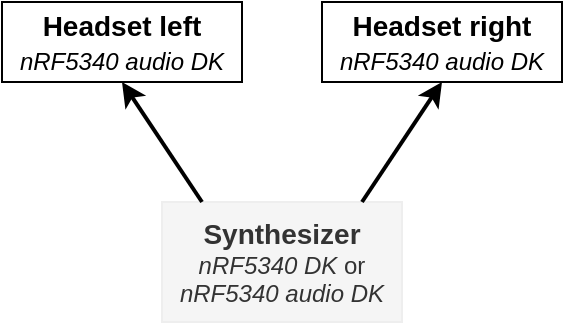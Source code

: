 <mxfile version="20.8.3" type="github">
  <diagram id="SZc83_MyZ55cI5UaisjV" name="Page-1">
    <mxGraphModel dx="902" dy="553" grid="1" gridSize="10" guides="1" tooltips="1" connect="1" arrows="1" fold="1" page="1" pageScale="1" pageWidth="850" pageHeight="1100" math="0" shadow="0">
      <root>
        <mxCell id="0" />
        <mxCell id="1" parent="0" />
        <mxCell id="zaWjKZagfPh_9oE9kp7t-2" value="&lt;b&gt;&lt;font style=&quot;font-size: 14px;&quot;&gt;Synthesizer&lt;/font&gt;&lt;/b&gt;&lt;br&gt;&lt;i&gt;nRF5340 DK&lt;/i&gt; or &lt;i&gt;nRF5340 audio DK&lt;/i&gt;" style="rounded=0;whiteSpace=wrap;html=1;fillColor=#f5f5f5;fontColor=#333333;strokeColor=#EEEEEE;" vertex="1" parent="1">
          <mxGeometry x="320" y="180" width="120" height="60" as="geometry" />
        </mxCell>
        <mxCell id="zaWjKZagfPh_9oE9kp7t-3" value="&lt;b&gt;Headset right&lt;/b&gt;&lt;br&gt;&lt;font style=&quot;font-size: 12px;&quot;&gt;&lt;i&gt;nRF5340 audio DK&lt;/i&gt;&lt;/font&gt;" style="rounded=0;whiteSpace=wrap;html=1;fontSize=14;" vertex="1" parent="1">
          <mxGeometry x="400" y="80" width="120" height="40" as="geometry" />
        </mxCell>
        <mxCell id="zaWjKZagfPh_9oE9kp7t-4" value="&lt;b&gt;Headset left&lt;/b&gt;&lt;br&gt;&lt;font style=&quot;font-size: 12px;&quot;&gt;&lt;i&gt;nRF5340 audio DK&lt;/i&gt;&lt;/font&gt;" style="rounded=0;whiteSpace=wrap;html=1;fontSize=14;" vertex="1" parent="1">
          <mxGeometry x="240" y="80" width="120" height="40" as="geometry" />
        </mxCell>
        <mxCell id="zaWjKZagfPh_9oE9kp7t-5" value="" style="endArrow=classic;html=1;rounded=0;fontSize=12;entryX=0.5;entryY=1;entryDx=0;entryDy=0;strokeWidth=2;" edge="1" parent="1" target="zaWjKZagfPh_9oE9kp7t-4">
          <mxGeometry width="50" height="50" relative="1" as="geometry">
            <mxPoint x="340" y="180" as="sourcePoint" />
            <mxPoint x="390" y="130" as="targetPoint" />
          </mxGeometry>
        </mxCell>
        <mxCell id="zaWjKZagfPh_9oE9kp7t-6" value="" style="endArrow=classic;html=1;rounded=0;fontSize=12;entryX=0.5;entryY=1;entryDx=0;entryDy=0;strokeWidth=2;" edge="1" parent="1" target="zaWjKZagfPh_9oE9kp7t-3">
          <mxGeometry width="50" height="50" relative="1" as="geometry">
            <mxPoint x="420" y="180" as="sourcePoint" />
            <mxPoint x="470" y="130" as="targetPoint" />
          </mxGeometry>
        </mxCell>
      </root>
    </mxGraphModel>
  </diagram>
</mxfile>
